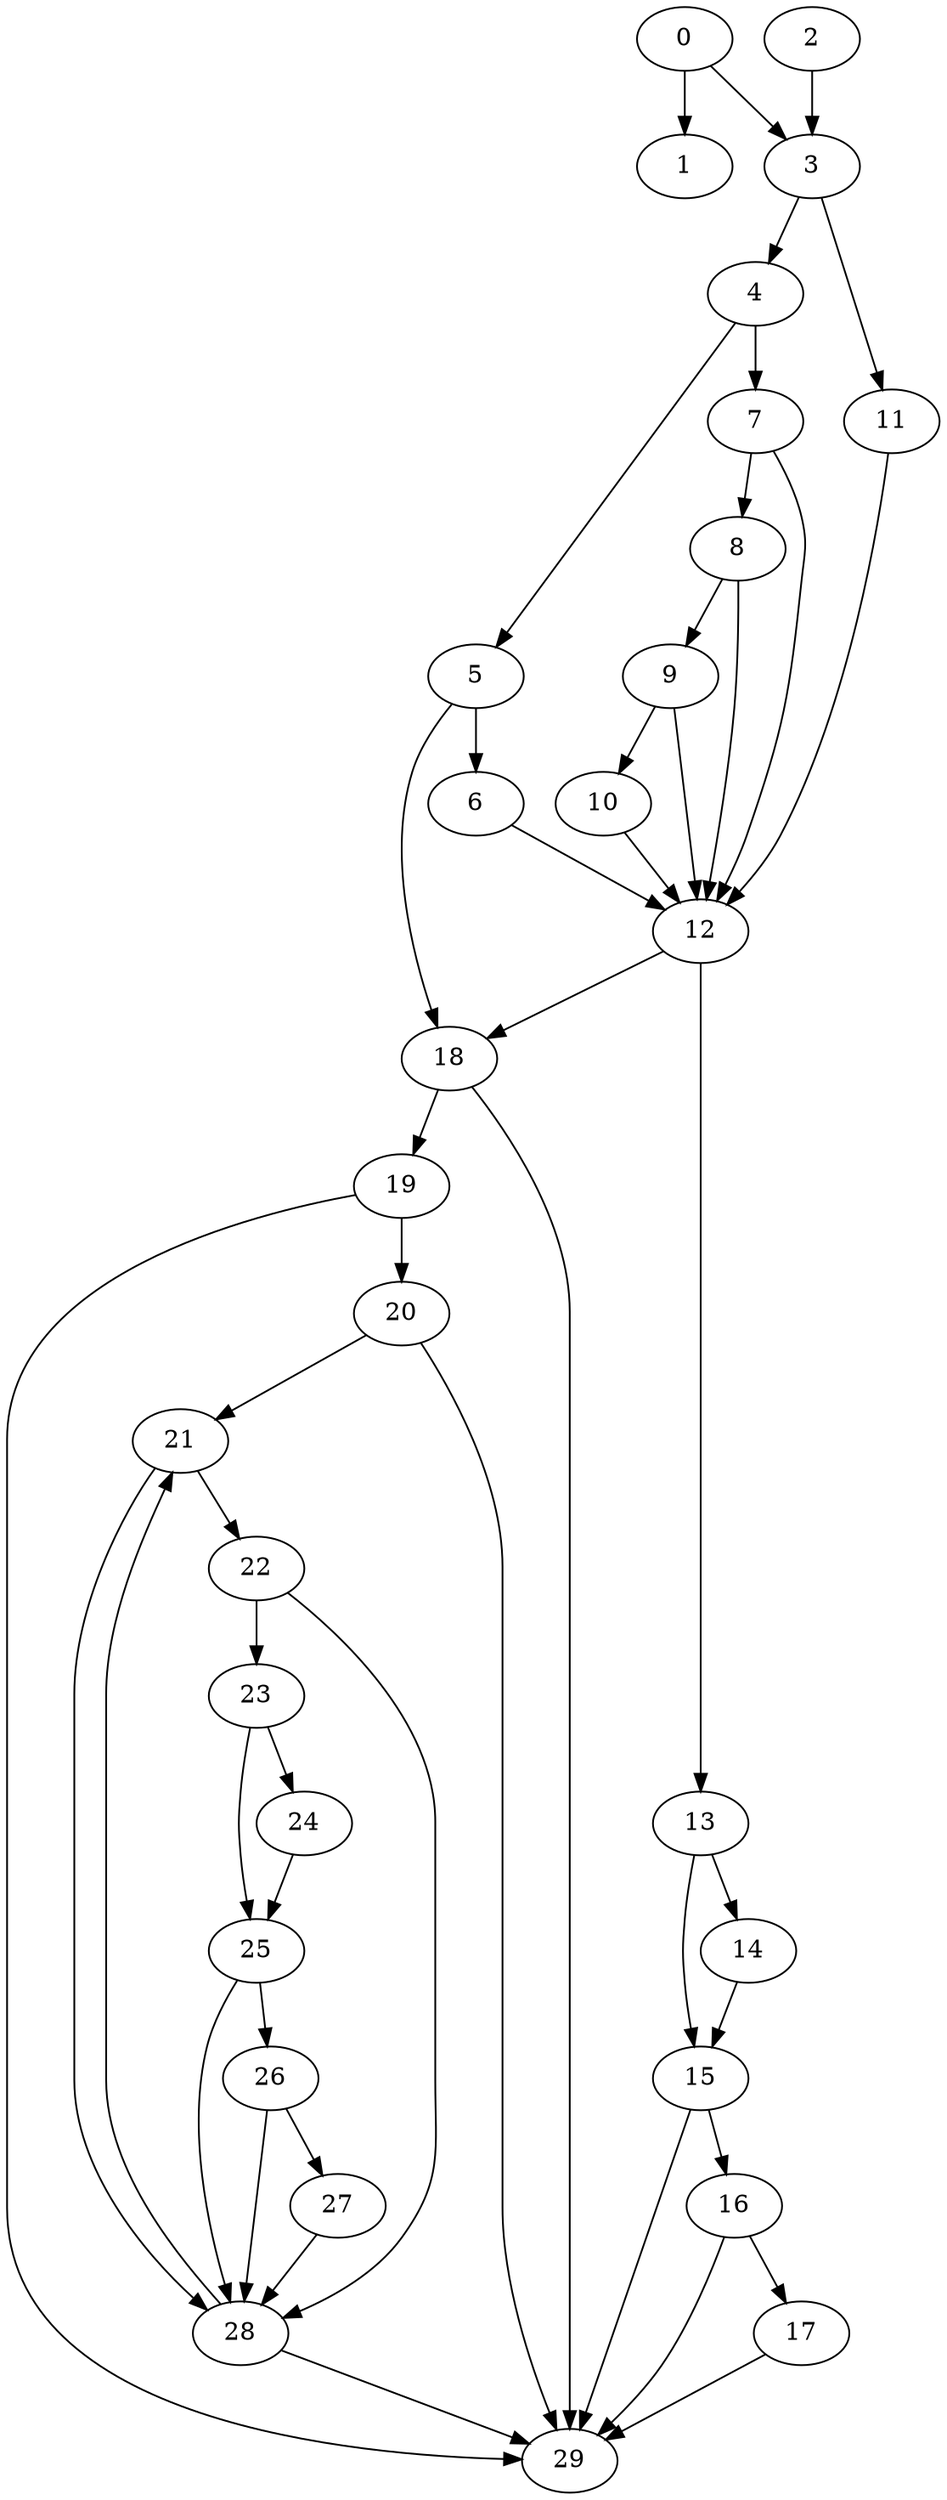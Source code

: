 digraph {
	0
	1
	2
	3
	4
	5
	6
	7
	8
	9
	10
	11
	12
	13
	14
	15
	16
	17
	18
	19
	20
	21
	22
	23
	24
	25
	26
	27
	28
	29
	3 -> 11
	13 -> 14
	22 -> 23
	23 -> 24
	5 -> 6
	16 -> 17
	20 -> 21
	28 -> 21
	7 -> 8
	12 -> 13
	15 -> 16
	18 -> 19
	2 -> 3
	0 -> 3
	9 -> 10
	21 -> 22
	21 -> 28
	22 -> 28
	25 -> 28
	26 -> 28
	27 -> 28
	19 -> 20
	26 -> 27
	23 -> 25
	24 -> 25
	7 -> 12
	8 -> 12
	9 -> 12
	10 -> 12
	11 -> 12
	6 -> 12
	13 -> 15
	14 -> 15
	4 -> 5
	0 -> 1
	3 -> 4
	5 -> 18
	12 -> 18
	25 -> 26
	28 -> 29
	15 -> 29
	16 -> 29
	17 -> 29
	18 -> 29
	19 -> 29
	20 -> 29
	4 -> 7
	8 -> 9
}
